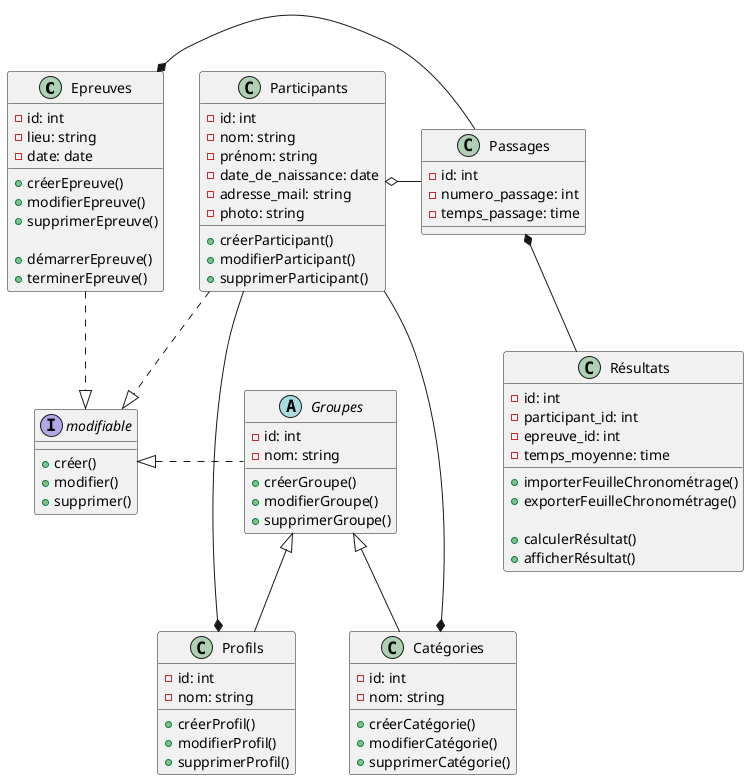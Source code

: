 @startuml championnat_ski

class Epreuves{
    - id: int
    - lieu: string
    - date: date

    + créerEpreuve()
    + modifierEpreuve()
    + supprimerEpreuve()

    + démarrerEpreuve()
    + terminerEpreuve()
}


class Participants{
    - id: int
    - nom: string
    - prénom: string
    - date_de_naissance: date
    - adresse_mail: string
    - photo: string

    + créerParticipant()
    + modifierParticipant()
    + supprimerParticipant()

}

class Passages{
    - id: int
    - numero_passage: int
    - temps_passage: time
}

class Résultats{
    - id: int
    - participant_id: int
    - epreuve_id: int
    - temps_moyenne: time

    + importerFeuilleChronométrage()
    + exporterFeuilleChronométrage()

    + calculerRésultat()
    + afficherRésultat()
}

abstract class Groupes{
    - id: int
    - nom: string

    + créerGroupe()
    + modifierGroupe()
    + supprimerGroupe()
}

class Catégories{
    - id: int
    - nom: string

    + créerCatégorie()
    + modifierCatégorie()
    + supprimerCatégorie()
}

class Profils{
    - id: int
    - nom: string
    
    + créerProfil()
    + modifierProfil()
    + supprimerProfil()
}

interface modifiable
{
    + créer()
    + modifier()
    + supprimer()
}


Epreuves .right.|> modifiable
Participants ..|> modifiable
Groupes .left.|> modifiable

Groupes <|-- Catégories
Groupes <|-- Profils

Epreuves *-right- Passages
Passages -left-o Participants

Passages *-- Résultats

Participants --* Profils
Participants --* Catégories

 
@enduml

